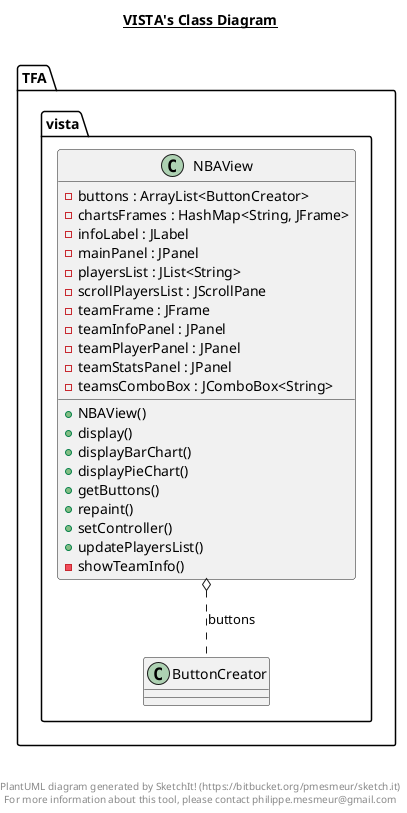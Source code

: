 @startuml

title __VISTA's Class Diagram__\n

  namespace TFA {
    namespace vista {
      class TFA.vista.NBAView {
          - buttons : ArrayList<ButtonCreator>
          - chartsFrames : HashMap<String, JFrame>
          - infoLabel : JLabel
          - mainPanel : JPanel
          - playersList : JList<String>
          - scrollPlayersList : JScrollPane
          - teamFrame : JFrame
          - teamInfoPanel : JPanel
          - teamPlayerPanel : JPanel
          - teamStatsPanel : JPanel
          - teamsComboBox : JComboBox<String>
          + NBAView()
          + display()
          + displayBarChart()
          + displayPieChart()
          + getButtons()
          + repaint()
          + setController()
          + updatePlayersList()
          - showTeamInfo()
      }
    }
  }
  
TFA.vista.NBAView o.. TFA.vista.ButtonCreator : buttons


right footer


PlantUML diagram generated by SketchIt! (https://bitbucket.org/pmesmeur/sketch.it)
For more information about this tool, please contact philippe.mesmeur@gmail.com
endfooter

@enduml
